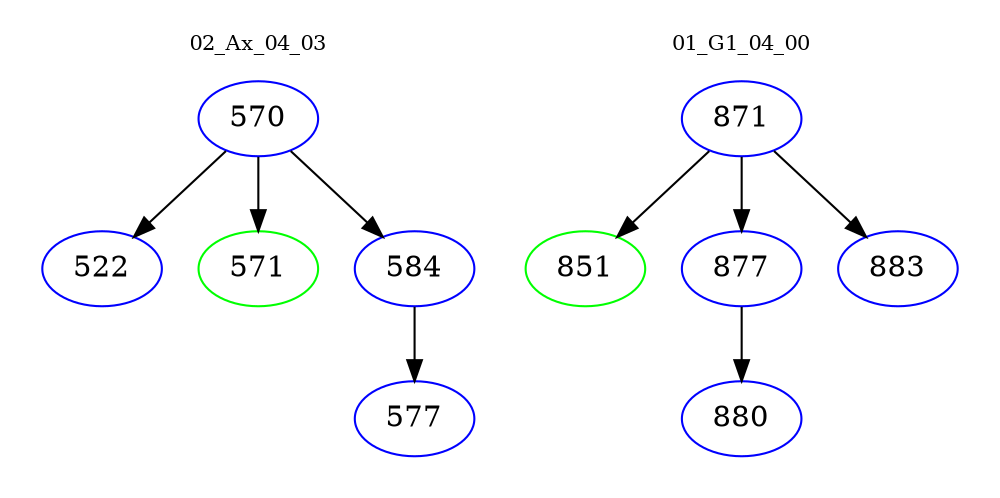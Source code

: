 digraph{
subgraph cluster_0 {
color = white
label = "02_Ax_04_03";
fontsize=10;
T0_570 [label="570", color="blue"]
T0_570 -> T0_522 [color="black"]
T0_522 [label="522", color="blue"]
T0_570 -> T0_571 [color="black"]
T0_571 [label="571", color="green"]
T0_570 -> T0_584 [color="black"]
T0_584 [label="584", color="blue"]
T0_584 -> T0_577 [color="black"]
T0_577 [label="577", color="blue"]
}
subgraph cluster_1 {
color = white
label = "01_G1_04_00";
fontsize=10;
T1_871 [label="871", color="blue"]
T1_871 -> T1_851 [color="black"]
T1_851 [label="851", color="green"]
T1_871 -> T1_877 [color="black"]
T1_877 [label="877", color="blue"]
T1_877 -> T1_880 [color="black"]
T1_880 [label="880", color="blue"]
T1_871 -> T1_883 [color="black"]
T1_883 [label="883", color="blue"]
}
}
